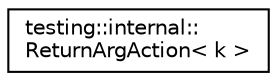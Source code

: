 digraph "Иерархия классов. Графический вид."
{
 // LATEX_PDF_SIZE
  edge [fontname="Helvetica",fontsize="10",labelfontname="Helvetica",labelfontsize="10"];
  node [fontname="Helvetica",fontsize="10",shape=record];
  rankdir="LR";
  Node0 [label="testing::internal::\lReturnArgAction\< k \>",height=0.2,width=0.4,color="black", fillcolor="white", style="filled",URL="$structtesting_1_1internal_1_1ReturnArgAction.html",tooltip=" "];
}
